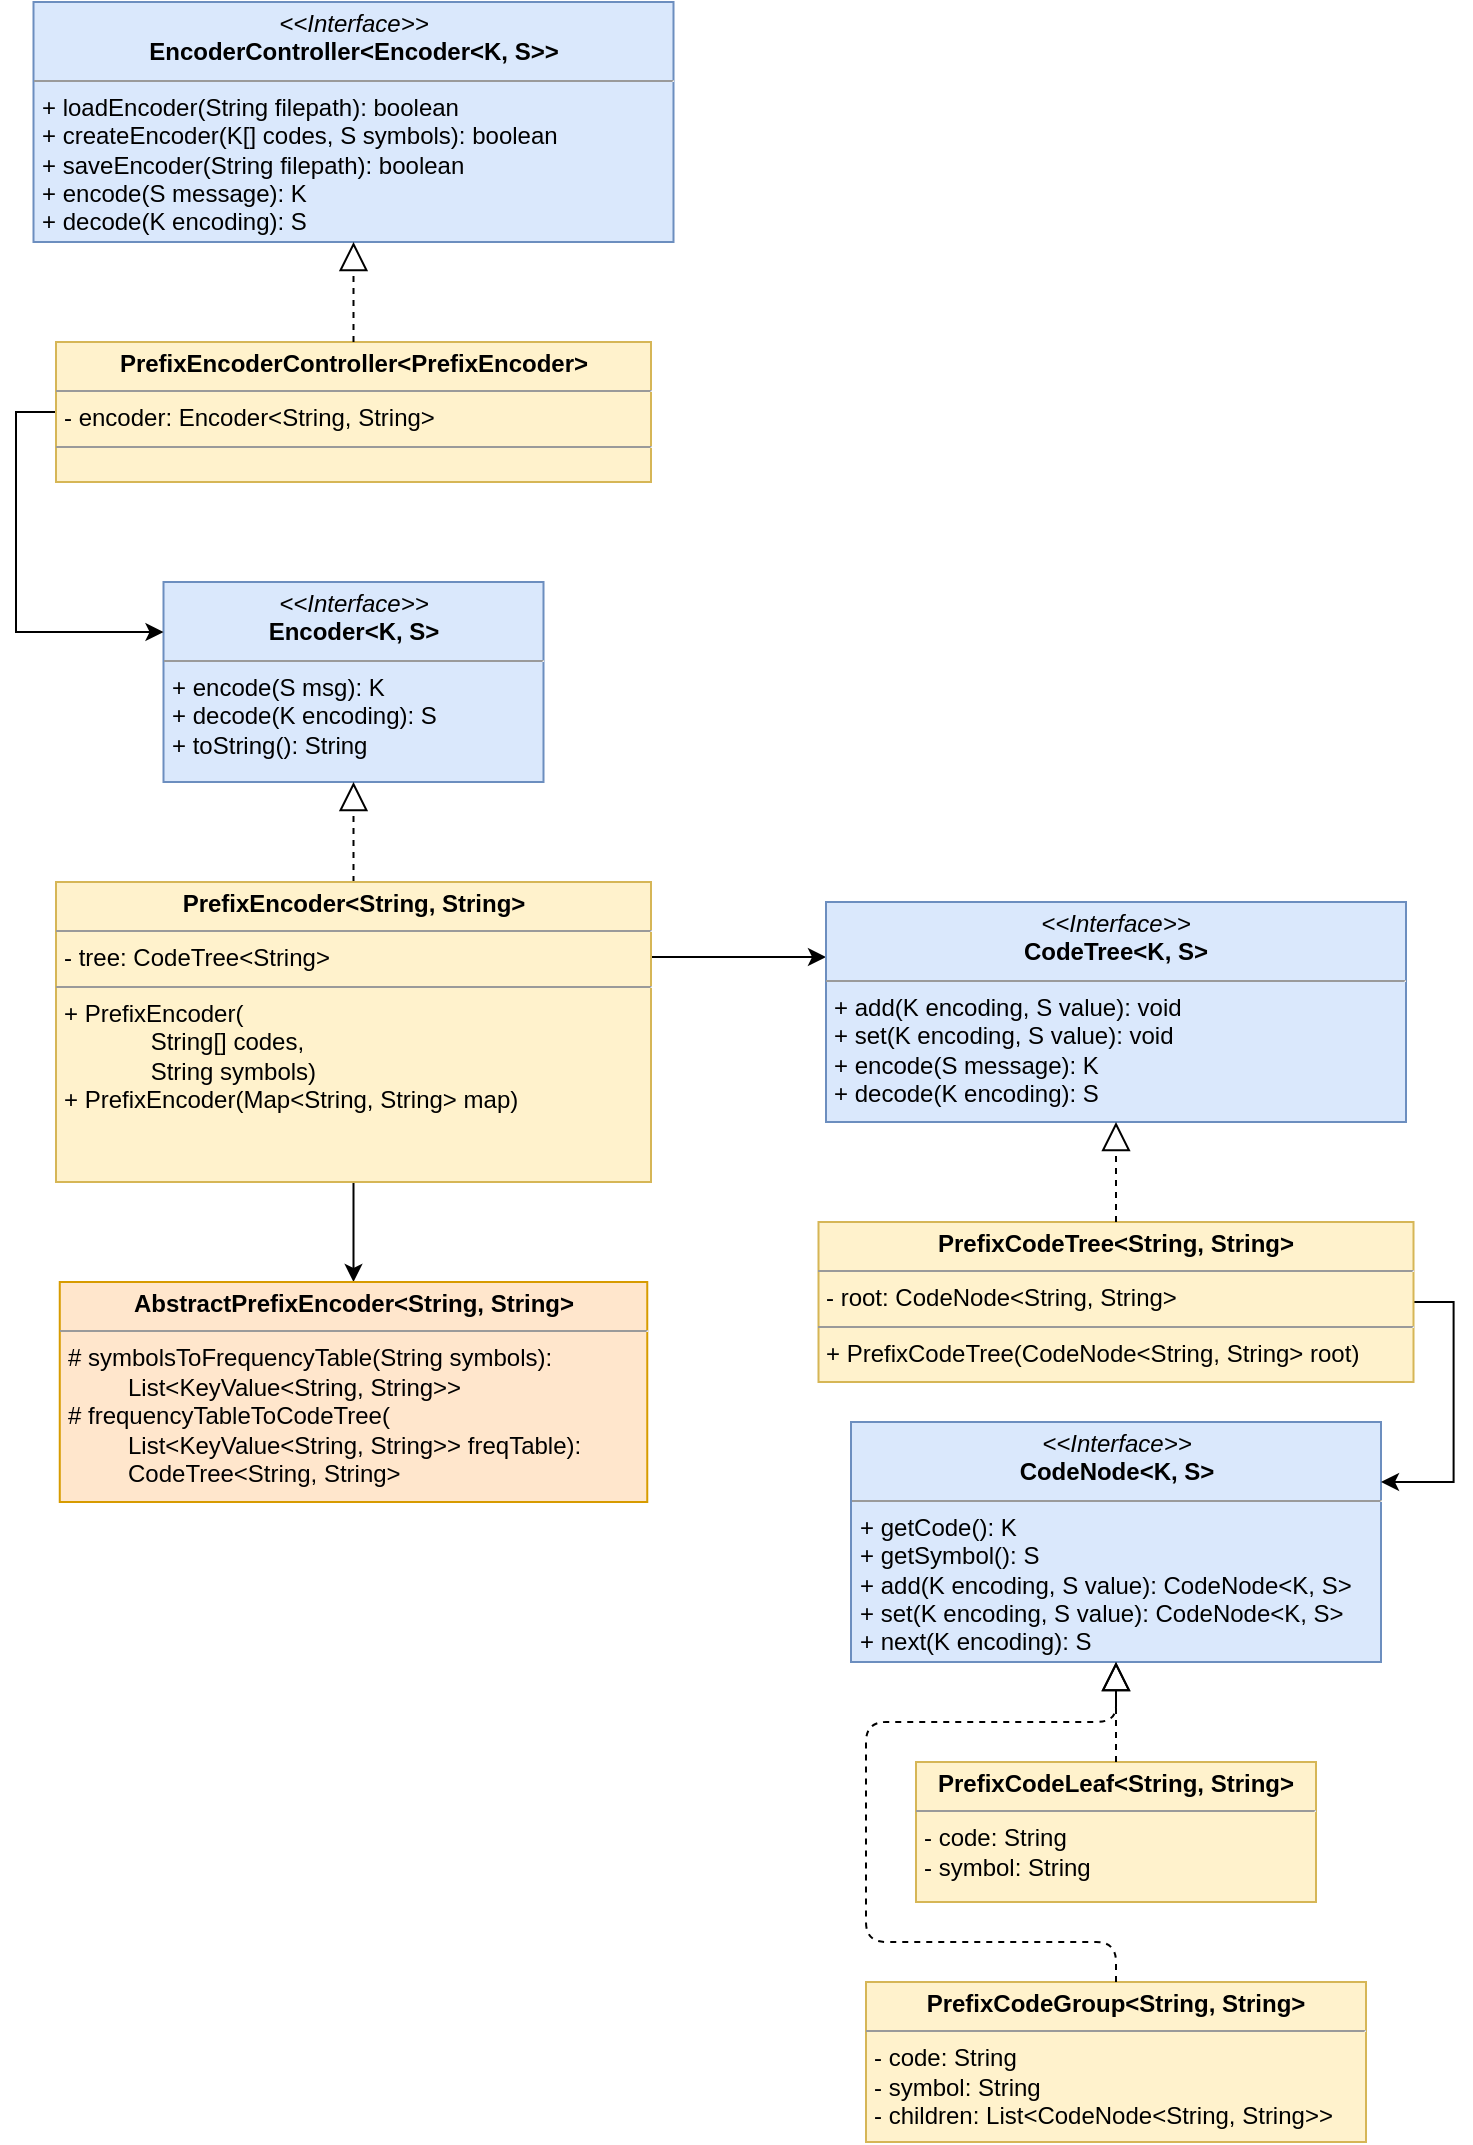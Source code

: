<mxfile version="13.7.3" type="device"><diagram id="yBXCsLKnQGUmFSxq_S-r" name="Page-1"><mxGraphModel dx="1086" dy="806" grid="1" gridSize="10" guides="1" tooltips="1" connect="1" arrows="1" fold="1" page="1" pageScale="1" pageWidth="850" pageHeight="1100" math="0" shadow="0"><root><mxCell id="0"/><mxCell id="1" parent="0"/><mxCell id="bOPjeSEYKTVvt4Il5NPz-1" value="&lt;p style=&quot;margin: 0px ; margin-top: 4px ; text-align: center&quot;&gt;&lt;i&gt;&amp;lt;&amp;lt;Interface&amp;gt;&amp;gt;&lt;/i&gt;&lt;br&gt;&lt;b&gt;Encoder&amp;lt;K, S&amp;gt;&lt;/b&gt;&lt;/p&gt;&lt;hr size=&quot;1&quot;&gt;&lt;p style=&quot;margin: 0px ; margin-left: 4px&quot;&gt;+ encode(S msg): K&lt;/p&gt;&lt;p style=&quot;margin: 0px ; margin-left: 4px&quot;&gt;&lt;span&gt;+ decode(K encoding): S&lt;/span&gt;&lt;br&gt;&lt;/p&gt;&lt;p style=&quot;margin: 0px ; margin-left: 4px&quot;&gt;&lt;span&gt;+ toString(): String&lt;/span&gt;&lt;/p&gt;" style="verticalAlign=top;align=left;overflow=fill;fontSize=12;fontFamily=Helvetica;html=1;fillColor=#dae8fc;strokeColor=#6c8ebf;" parent="1" vertex="1"><mxGeometry x="123.75" y="300" width="190" height="100" as="geometry"/></mxCell><mxCell id="bOPjeSEYKTVvt4Il5NPz-6" value="" style="endArrow=block;dashed=1;endFill=0;endSize=12;html=1;" parent="1" source="bOPjeSEYKTVvt4Il5NPz-31" target="bOPjeSEYKTVvt4Il5NPz-1" edge="1"><mxGeometry width="160" relative="1" as="geometry"><mxPoint x="481.25" y="580" as="sourcePoint"/><mxPoint x="566.25" y="90" as="targetPoint"/></mxGeometry></mxCell><mxCell id="bOPjeSEYKTVvt4Il5NPz-7" value="&lt;p style=&quot;margin: 0px ; margin-top: 4px ; text-align: center&quot;&gt;&lt;i&gt;&amp;lt;&amp;lt;Interface&amp;gt;&amp;gt;&lt;/i&gt;&lt;br&gt;&lt;b&gt;CodeNode&amp;lt;K, S&amp;gt;&lt;/b&gt;&lt;/p&gt;&lt;hr size=&quot;1&quot;&gt;&lt;p style=&quot;margin: 0px ; margin-left: 4px&quot;&gt;+ getCode(): K&lt;/p&gt;&lt;p style=&quot;margin: 0px ; margin-left: 4px&quot;&gt;+ getSymbol(): S&lt;/p&gt;&lt;p style=&quot;margin: 0px ; margin-left: 4px&quot;&gt;+ add(K encoding, S value): CodeNode&amp;lt;K, S&amp;gt;&lt;/p&gt;&lt;p style=&quot;margin: 0px ; margin-left: 4px&quot;&gt;+ set(K encoding, S value): CodeNode&amp;lt;K, S&amp;gt;&lt;/p&gt;&lt;p style=&quot;margin: 0px ; margin-left: 4px&quot;&gt;+ next(K encoding): S&lt;/p&gt;" style="verticalAlign=top;align=left;overflow=fill;fontSize=12;fontFamily=Helvetica;html=1;fillColor=#dae8fc;strokeColor=#6c8ebf;" parent="1" vertex="1"><mxGeometry x="467.5" y="720" width="265" height="120" as="geometry"/></mxCell><mxCell id="bOPjeSEYKTVvt4Il5NPz-10" value="&lt;p style=&quot;margin: 0px ; margin-top: 4px ; text-align: center&quot;&gt;&lt;b&gt;PrefixCodeGroup&amp;lt;String, String&amp;gt;&lt;/b&gt;&lt;/p&gt;&lt;hr size=&quot;1&quot;&gt;&lt;p style=&quot;margin: 0px ; margin-left: 4px&quot;&gt;- code: String&lt;/p&gt;&lt;p style=&quot;margin: 0px ; margin-left: 4px&quot;&gt;- symbol: String&lt;/p&gt;&lt;p style=&quot;margin: 0px ; margin-left: 4px&quot;&gt;- children: List&amp;lt;CodeNode&amp;lt;String, String&amp;gt;&amp;gt;&lt;/p&gt;" style="verticalAlign=top;align=left;overflow=fill;fontSize=12;fontFamily=Helvetica;html=1;fillColor=#fff2cc;strokeColor=#d6b656;" parent="1" vertex="1"><mxGeometry x="475" y="1000" width="250" height="80" as="geometry"/></mxCell><mxCell id="bOPjeSEYKTVvt4Il5NPz-15" value="&lt;p style=&quot;margin: 0px ; margin-top: 4px ; text-align: center&quot;&gt;&lt;b&gt;PrefixCodeLeaf&amp;lt;String, String&amp;gt;&lt;/b&gt;&lt;/p&gt;&lt;hr size=&quot;1&quot;&gt;&lt;p style=&quot;margin: 0px ; margin-left: 4px&quot;&gt;- code: String&lt;/p&gt;&lt;p style=&quot;margin: 0px ; margin-left: 4px&quot;&gt;- symbol: String&lt;/p&gt;" style="verticalAlign=top;align=left;overflow=fill;fontSize=12;fontFamily=Helvetica;html=1;fillColor=#fff2cc;strokeColor=#d6b656;" parent="1" vertex="1"><mxGeometry x="500" y="890" width="200" height="70" as="geometry"/></mxCell><mxCell id="bOPjeSEYKTVvt4Il5NPz-20" value="&lt;p style=&quot;margin: 0px ; margin-top: 4px ; text-align: center&quot;&gt;&lt;i&gt;&amp;lt;&amp;lt;Interface&amp;gt;&amp;gt;&lt;/i&gt;&lt;br&gt;&lt;b&gt;EncoderController&amp;lt;Encoder&amp;lt;K, S&amp;gt;&amp;gt;&lt;/b&gt;&lt;/p&gt;&lt;hr size=&quot;1&quot;&gt;&lt;p style=&quot;margin: 0px ; margin-left: 4px&quot;&gt;+ loadEncoder(String filepath): boolean&lt;br&gt;&lt;/p&gt;&lt;p style=&quot;margin: 0px ; margin-left: 4px&quot;&gt;+ createEncoder(K[] codes, S symbols): boolean&lt;/p&gt;&lt;p style=&quot;margin: 0px ; margin-left: 4px&quot;&gt;+ saveEncoder(String filepath): boolean&lt;/p&gt;&lt;p style=&quot;margin: 0px ; margin-left: 4px&quot;&gt;+ encode(S message): K&lt;/p&gt;&lt;p style=&quot;margin: 0px ; margin-left: 4px&quot;&gt;+ decode(K encoding): S&lt;/p&gt;" style="verticalAlign=top;align=left;overflow=fill;fontSize=12;fontFamily=Helvetica;html=1;fillColor=#dae8fc;strokeColor=#6c8ebf;" parent="1" vertex="1"><mxGeometry x="58.75" y="10" width="320" height="120" as="geometry"/></mxCell><mxCell id="aetxjD7OIeHD93-WRbV_-14" style="edgeStyle=orthogonalEdgeStyle;rounded=0;orthogonalLoop=1;jettySize=auto;html=1;exitX=1;exitY=0.25;exitDx=0;exitDy=0;entryX=0;entryY=0.25;entryDx=0;entryDy=0;" parent="1" source="bOPjeSEYKTVvt4Il5NPz-31" target="aetxjD7OIeHD93-WRbV_-2" edge="1"><mxGeometry relative="1" as="geometry"/></mxCell><mxCell id="aetxjD7OIeHD93-WRbV_-35" style="edgeStyle=orthogonalEdgeStyle;rounded=0;orthogonalLoop=1;jettySize=auto;html=1;exitX=0.5;exitY=1;exitDx=0;exitDy=0;" parent="1" source="bOPjeSEYKTVvt4Il5NPz-31" target="aetxjD7OIeHD93-WRbV_-34" edge="1"><mxGeometry relative="1" as="geometry"/></mxCell><mxCell id="bOPjeSEYKTVvt4Il5NPz-31" value="&lt;p style=&quot;margin: 0px ; margin-top: 4px ; text-align: center&quot;&gt;&lt;span style=&quot;font-weight: 700&quot;&gt;PrefixEncoder&amp;lt;String, String&amp;gt;&lt;/span&gt;&lt;br&gt;&lt;/p&gt;&lt;hr size=&quot;1&quot;&gt;&lt;p style=&quot;margin: 0px ; margin-left: 4px&quot;&gt;- tree: CodeTree&amp;lt;String&amp;gt;&lt;br&gt;&lt;/p&gt;&lt;hr size=&quot;1&quot;&gt;&lt;p style=&quot;margin: 0px ; margin-left: 4px&quot;&gt;+ PrefixEncoder(&lt;/p&gt;&lt;p style=&quot;margin: 0px ; margin-left: 4px&quot;&gt;&amp;nbsp; &amp;nbsp; &amp;nbsp; &amp;nbsp; &amp;nbsp; &amp;nbsp; &amp;nbsp;String[] codes,&lt;/p&gt;&lt;p style=&quot;margin: 0px ; margin-left: 4px&quot;&gt;&amp;nbsp; &amp;nbsp; &amp;nbsp; &amp;nbsp; &amp;nbsp; &amp;nbsp; &amp;nbsp;String symbols)&lt;br&gt;&lt;/p&gt;&lt;p style=&quot;margin: 0px ; margin-left: 4px&quot;&gt;+ PrefixEncoder(&lt;span&gt;Map&amp;lt;String, String&amp;gt; map)&lt;/span&gt;&lt;/p&gt;" style="verticalAlign=top;align=left;overflow=fill;fontSize=12;fontFamily=Helvetica;html=1;fillColor=#fff2cc;strokeColor=#d6b656;" parent="1" vertex="1"><mxGeometry x="70" y="450" width="297.5" height="150" as="geometry"/></mxCell><mxCell id="aetxjD7OIeHD93-WRbV_-2" value="&lt;p style=&quot;margin: 0px ; margin-top: 4px ; text-align: center&quot;&gt;&lt;i&gt;&amp;lt;&amp;lt;Interface&amp;gt;&amp;gt;&lt;/i&gt;&lt;br&gt;&lt;b&gt;CodeTree&amp;lt;K, S&amp;gt;&lt;/b&gt;&lt;/p&gt;&lt;hr size=&quot;1&quot;&gt;&lt;p style=&quot;margin: 0px ; margin-left: 4px&quot;&gt;+ add(K encoding, S value): void&lt;br&gt;&lt;/p&gt;&lt;p style=&quot;margin: 0px ; margin-left: 4px&quot;&gt;+ set(K encoding, S value): void&lt;/p&gt;&lt;p style=&quot;margin: 0px ; margin-left: 4px&quot;&gt;+ encode(S message): K&lt;/p&gt;&lt;p style=&quot;margin: 0px ; margin-left: 4px&quot;&gt;+ decode(K encoding): S&lt;/p&gt;" style="verticalAlign=top;align=left;overflow=fill;fontSize=12;fontFamily=Helvetica;html=1;fillColor=#dae8fc;strokeColor=#6c8ebf;" parent="1" vertex="1"><mxGeometry x="455" y="460" width="290" height="110" as="geometry"/></mxCell><mxCell id="aetxjD7OIeHD93-WRbV_-38" style="edgeStyle=orthogonalEdgeStyle;rounded=0;orthogonalLoop=1;jettySize=auto;html=1;exitX=1;exitY=0.5;exitDx=0;exitDy=0;entryX=1;entryY=0.25;entryDx=0;entryDy=0;" parent="1" source="aetxjD7OIeHD93-WRbV_-3" target="bOPjeSEYKTVvt4Il5NPz-7" edge="1"><mxGeometry relative="1" as="geometry"/></mxCell><mxCell id="aetxjD7OIeHD93-WRbV_-3" value="&lt;p style=&quot;margin: 0px ; margin-top: 4px ; text-align: center&quot;&gt;&lt;span style=&quot;font-weight: 700&quot;&gt;PrefixCodeTree&amp;lt;String, String&amp;gt;&lt;/span&gt;&lt;br&gt;&lt;/p&gt;&lt;hr size=&quot;1&quot;&gt;&lt;p style=&quot;margin: 0px ; margin-left: 4px&quot;&gt;- root: CodeNode&amp;lt;String, String&amp;gt;&lt;br&gt;&lt;/p&gt;&lt;hr size=&quot;1&quot;&gt;&lt;p style=&quot;margin: 0px ; margin-left: 4px&quot;&gt;+ PrefixCodeTree(CodeNode&amp;lt;String, String&amp;gt; root)&lt;/p&gt;" style="verticalAlign=top;align=left;overflow=fill;fontSize=12;fontFamily=Helvetica;html=1;fillColor=#fff2cc;strokeColor=#d6b656;" parent="1" vertex="1"><mxGeometry x="451.25" y="620" width="297.5" height="80" as="geometry"/></mxCell><mxCell id="aetxjD7OIeHD93-WRbV_-5" value="" style="endArrow=block;dashed=1;endFill=0;endSize=12;html=1;entryX=0.5;entryY=1;entryDx=0;entryDy=0;exitX=0.5;exitY=0;exitDx=0;exitDy=0;" parent="1" source="aetxjD7OIeHD93-WRbV_-3" target="aetxjD7OIeHD93-WRbV_-2" edge="1"><mxGeometry width="160" relative="1" as="geometry"><mxPoint x="218.75" y="850" as="sourcePoint"/><mxPoint x="218.75" y="800" as="targetPoint"/></mxGeometry></mxCell><mxCell id="aetxjD7OIeHD93-WRbV_-8" value="" style="endArrow=block;dashed=1;endFill=0;endSize=12;html=1;entryX=0.5;entryY=1;entryDx=0;entryDy=0;exitX=0.5;exitY=0;exitDx=0;exitDy=0;" parent="1" source="bOPjeSEYKTVvt4Il5NPz-15" target="bOPjeSEYKTVvt4Il5NPz-7" edge="1"><mxGeometry width="160" relative="1" as="geometry"><mxPoint x="465" y="920" as="sourcePoint"/><mxPoint x="465" y="850" as="targetPoint"/></mxGeometry></mxCell><mxCell id="aetxjD7OIeHD93-WRbV_-9" value="" style="endArrow=block;dashed=1;endFill=0;endSize=12;html=1;entryX=0.5;entryY=1;entryDx=0;entryDy=0;" parent="1" source="bOPjeSEYKTVvt4Il5NPz-10" target="bOPjeSEYKTVvt4Il5NPz-7" edge="1"><mxGeometry width="160" relative="1" as="geometry"><mxPoint x="610" y="900" as="sourcePoint"/><mxPoint x="610" y="830" as="targetPoint"/><Array as="points"><mxPoint x="600" y="980"/><mxPoint x="475" y="980"/><mxPoint x="475" y="870"/><mxPoint x="600" y="870"/></Array></mxGeometry></mxCell><mxCell id="aetxjD7OIeHD93-WRbV_-29" style="edgeStyle=orthogonalEdgeStyle;rounded=0;orthogonalLoop=1;jettySize=auto;html=1;exitX=0;exitY=0.5;exitDx=0;exitDy=0;entryX=0;entryY=0.25;entryDx=0;entryDy=0;" parent="1" source="aetxjD7OIeHD93-WRbV_-19" target="bOPjeSEYKTVvt4Il5NPz-1" edge="1"><mxGeometry relative="1" as="geometry"/></mxCell><mxCell id="aetxjD7OIeHD93-WRbV_-19" value="&lt;p style=&quot;margin: 0px ; margin-top: 4px ; text-align: center&quot;&gt;&lt;span style=&quot;font-weight: 700&quot;&gt;PrefixEncoderController&amp;lt;PrefixEncoder&amp;gt;&lt;/span&gt;&lt;br&gt;&lt;/p&gt;&lt;hr size=&quot;1&quot;&gt;&lt;p style=&quot;margin: 0px ; margin-left: 4px&quot;&gt;- encoder: Encoder&amp;lt;String, String&amp;gt;&lt;br&gt;&lt;/p&gt;&lt;hr size=&quot;1&quot;&gt;&lt;p style=&quot;margin: 0px ; margin-left: 4px&quot;&gt;&lt;br&gt;&lt;/p&gt;" style="verticalAlign=top;align=left;overflow=fill;fontSize=12;fontFamily=Helvetica;html=1;fillColor=#fff2cc;strokeColor=#d6b656;" parent="1" vertex="1"><mxGeometry x="70" y="180" width="297.5" height="70" as="geometry"/></mxCell><mxCell id="aetxjD7OIeHD93-WRbV_-27" value="" style="endArrow=block;dashed=1;endFill=0;endSize=12;html=1;exitX=0.5;exitY=0;exitDx=0;exitDy=0;entryX=0.5;entryY=1;entryDx=0;entryDy=0;" parent="1" source="aetxjD7OIeHD93-WRbV_-19" target="bOPjeSEYKTVvt4Il5NPz-20" edge="1"><mxGeometry width="160" relative="1" as="geometry"><mxPoint x="170" y="820" as="sourcePoint"/><mxPoint x="330" y="820" as="targetPoint"/></mxGeometry></mxCell><mxCell id="aetxjD7OIeHD93-WRbV_-34" value="&lt;p style=&quot;margin: 0px ; margin-top: 4px ; text-align: center&quot;&gt;&lt;span style=&quot;font-weight: 700&quot;&gt;AbstractPrefixEncoder&amp;lt;String, String&amp;gt;&lt;/span&gt;&lt;/p&gt;&lt;hr size=&quot;1&quot;&gt;&lt;p style=&quot;margin: 0px ; margin-left: 4px&quot;&gt;# symbolsToFrequencyTable(String symbols):&lt;/p&gt;&lt;p style=&quot;margin: 0px ; margin-left: 4px&quot;&gt;&lt;span&gt;&amp;nbsp; &amp;nbsp; &amp;nbsp; &amp;nbsp; &amp;nbsp;List&amp;lt;KeyValue&amp;lt;String, String&amp;gt;&amp;gt;&lt;/span&gt;&lt;/p&gt;&lt;p style=&quot;margin: 0px ; margin-left: 4px&quot;&gt;&lt;span&gt;# frequencyTableToCodeTree(&lt;/span&gt;&lt;/p&gt;&lt;p style=&quot;margin: 0px ; margin-left: 4px&quot;&gt;&amp;nbsp; &amp;nbsp; &amp;nbsp; &amp;nbsp; &amp;nbsp;List&amp;lt;KeyValue&amp;lt;String, String&amp;gt;&amp;gt; freqTable):&lt;/p&gt;&lt;p style=&quot;margin: 0px ; margin-left: 4px&quot;&gt;&amp;nbsp; &amp;nbsp; &amp;nbsp; &amp;nbsp; &amp;nbsp;CodeTree&amp;lt;String, String&amp;gt;&lt;/p&gt;" style="verticalAlign=top;align=left;overflow=fill;fontSize=12;fontFamily=Helvetica;html=1;fillColor=#ffe6cc;strokeColor=#d79b00;" parent="1" vertex="1"><mxGeometry x="71.88" y="650" width="293.75" height="110" as="geometry"/></mxCell></root></mxGraphModel></diagram></mxfile>